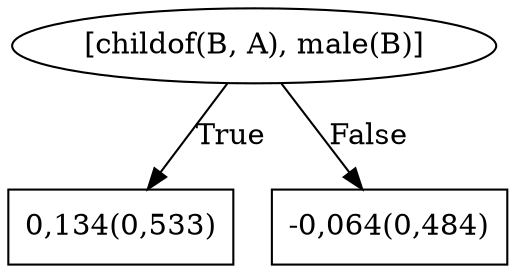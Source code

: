 digraph G{ 
1[label = "[childof(B, A), male(B)]"];
1 -> 2[label="True"];
1 -> 3[label="False"];
2[shape = box,label = "0,134(0,533)"];
3[shape = box,label = "-0,064(0,484)"];
}
